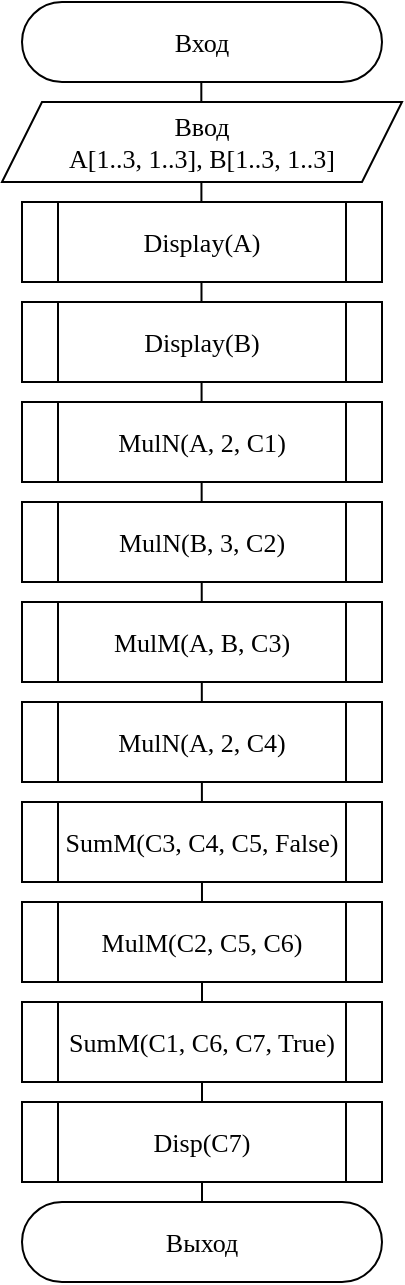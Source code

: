 <mxfile version="15.4.0" type="device" pages="5"><diagram id="T1srlYNLhLKwMxK7I_0T" name="Страница 1"><mxGraphModel dx="1221" dy="725" grid="1" gridSize="10" guides="1" tooltips="1" connect="1" arrows="1" fold="1" page="1" pageScale="1" pageWidth="827" pageHeight="1169" math="0" shadow="0"><root><mxCell id="0"/><mxCell id="1" parent="0"/><mxCell id="bblJ7WBKb9L6v-eYNk9N-48" value="Вход" style="rounded=1;whiteSpace=wrap;html=1;arcSize=50;fontFamily=Times New Roman;fontSize=13;" parent="1" vertex="1"><mxGeometry x="10" y="40" width="180" height="40" as="geometry"/></mxCell><mxCell id="p8sXaHLfGBQJ_tKBAujI-4" value="" style="endArrow=none;html=1;rounded=0;edgeStyle=orthogonalEdgeStyle;fontSize=13;fontFamily=Times New Roman;exitX=0.5;exitY=0;exitDx=0;exitDy=0;" parent="1" edge="1" source="A6gP1j1v9nG_7iPn_FkU-27"><mxGeometry width="50" height="50" relative="1" as="geometry"><mxPoint x="100" y="640" as="sourcePoint"/><mxPoint x="99.66" y="80" as="targetPoint"/><Array as="points"><mxPoint x="100" y="500"/></Array></mxGeometry></mxCell><mxCell id="bblJ7WBKb9L6v-eYNk9N-49" value="Ввод &lt;br style=&quot;font-size: 13px;&quot;&gt;A[1..3, 1..3], B[1..3, 1..3]" style="shape=parallelogram;perimeter=parallelogramPerimeter;whiteSpace=wrap;html=1;fixedSize=1;fontFamily=Times New Roman;fontSize=13;" parent="1" vertex="1"><mxGeometry y="90" width="200" height="40" as="geometry"/></mxCell><mxCell id="A6gP1j1v9nG_7iPn_FkU-14" value="Display(A)" style="shape=process;whiteSpace=wrap;html=1;backgroundOutline=1;rounded=0;fontFamily=Times New Roman;fontSize=13;" vertex="1" parent="1"><mxGeometry x="10" y="140" width="180" height="40" as="geometry"/></mxCell><mxCell id="A6gP1j1v9nG_7iPn_FkU-16" value="Display(B)" style="shape=process;whiteSpace=wrap;html=1;backgroundOutline=1;rounded=0;fontFamily=Times New Roman;fontSize=13;" vertex="1" parent="1"><mxGeometry x="10" y="190" width="180" height="40" as="geometry"/></mxCell><mxCell id="A6gP1j1v9nG_7iPn_FkU-18" value="&lt;span style=&quot;text-align: left; font-size: 13px;&quot;&gt;MulN&lt;/span&gt;(&lt;span style=&quot;text-align: left; font-size: 13px;&quot;&gt;A, 2, C1&lt;/span&gt;)" style="shape=process;whiteSpace=wrap;html=1;backgroundOutline=1;rounded=0;fontFamily=Times New Roman;fontSize=13;" vertex="1" parent="1"><mxGeometry x="10" y="240" width="180" height="40" as="geometry"/></mxCell><mxCell id="A6gP1j1v9nG_7iPn_FkU-19" value="&lt;span style=&quot;text-align: left; font-size: 13px;&quot;&gt;MulN(B, 3, C2)&lt;/span&gt;" style="shape=process;whiteSpace=wrap;html=1;backgroundOutline=1;rounded=0;fontFamily=Times New Roman;fontSize=13;" vertex="1" parent="1"><mxGeometry x="10" y="290" width="180" height="40" as="geometry"/></mxCell><mxCell id="A6gP1j1v9nG_7iPn_FkU-20" value="&lt;span style=&quot;text-align: left; font-size: 13px;&quot;&gt;MulM(A, B, C3)&lt;/span&gt;" style="shape=process;whiteSpace=wrap;html=1;backgroundOutline=1;rounded=0;fontFamily=Times New Roman;fontSize=13;" vertex="1" parent="1"><mxGeometry x="10" y="340" width="180" height="40" as="geometry"/></mxCell><mxCell id="A6gP1j1v9nG_7iPn_FkU-21" value="&lt;span style=&quot;text-align: left; font-size: 13px;&quot;&gt;MulN(A, 2, C4)&lt;/span&gt;" style="shape=process;whiteSpace=wrap;html=1;backgroundOutline=1;rounded=0;fontFamily=Times New Roman;fontSize=13;" vertex="1" parent="1"><mxGeometry x="10" y="390" width="180" height="40" as="geometry"/></mxCell><mxCell id="A6gP1j1v9nG_7iPn_FkU-22" value="&lt;span style=&quot;text-align: left; font-size: 13px;&quot;&gt;SumM(C3, C4, C5, False)&lt;/span&gt;" style="shape=process;whiteSpace=wrap;html=1;backgroundOutline=1;rounded=0;fontFamily=Times New Roman;fontSize=13;" vertex="1" parent="1"><mxGeometry x="10" y="440" width="180" height="40" as="geometry"/></mxCell><mxCell id="A6gP1j1v9nG_7iPn_FkU-23" value="&lt;span style=&quot;text-align: left; font-size: 13px;&quot;&gt;MulM(C2, C5, C6)&lt;/span&gt;" style="shape=process;whiteSpace=wrap;html=1;backgroundOutline=1;rounded=0;fontFamily=Times New Roman;fontSize=13;" vertex="1" parent="1"><mxGeometry x="10" y="490" width="180" height="40" as="geometry"/></mxCell><mxCell id="A6gP1j1v9nG_7iPn_FkU-25" value="&lt;span style=&quot;text-align: left; font-size: 13px;&quot;&gt;Disp(C7)&lt;/span&gt;" style="shape=process;whiteSpace=wrap;html=1;backgroundOutline=1;rounded=0;fontFamily=Times New Roman;fontSize=13;" vertex="1" parent="1"><mxGeometry x="10" y="590" width="180" height="40" as="geometry"/></mxCell><mxCell id="A6gP1j1v9nG_7iPn_FkU-26" value="&lt;span style=&quot;text-align: left; font-size: 13px;&quot;&gt;SumM(C1, C6, C7, True)&lt;/span&gt;" style="shape=process;whiteSpace=wrap;html=1;backgroundOutline=1;rounded=0;fontFamily=Times New Roman;fontSize=13;" vertex="1" parent="1"><mxGeometry x="10" y="540" width="180" height="40" as="geometry"/></mxCell><mxCell id="A6gP1j1v9nG_7iPn_FkU-27" value="Выход" style="rounded=1;whiteSpace=wrap;html=1;arcSize=50;fontFamily=Times New Roman;fontSize=13;" vertex="1" parent="1"><mxGeometry x="10" y="640" width="180" height="40" as="geometry"/></mxCell></root></mxGraphModel></diagram><diagram id="Fjx7kcr7BOt2xKtKB-9C" name="Страница 2"><mxGraphModel dx="716" dy="425" grid="1" gridSize="10" guides="1" tooltips="1" connect="1" arrows="1" fold="1" page="1" pageScale="1" pageWidth="827" pageHeight="1169" math="0" shadow="0"><root><mxCell id="_Z1ka95Ipk9bGr2-pL1a-0"/><mxCell id="_Z1ka95Ipk9bGr2-pL1a-1" parent="_Z1ka95Ipk9bGr2-pL1a-0"/><mxCell id="BhCysf0ng80VGT4hzfHQ-0" value="Вход&lt;br&gt;Disp(M)" style="rounded=1;whiteSpace=wrap;html=1;arcSize=50;fontFamily=Times New Roman;fontSize=14;" vertex="1" parent="_Z1ka95Ipk9bGr2-pL1a-1"><mxGeometry x="230" y="40" width="180" height="40" as="geometry"/></mxCell><mxCell id="BhCysf0ng80VGT4hzfHQ-1" value="" style="endArrow=none;html=1;rounded=0;edgeStyle=orthogonalEdgeStyle;fontSize=14;fontFamily=Times New Roman;exitX=0.5;exitY=0;exitDx=0;exitDy=0;" edge="1" parent="_Z1ka95Ipk9bGr2-pL1a-1" source="BhCysf0ng80VGT4hzfHQ-13"><mxGeometry width="50" height="50" relative="1" as="geometry"><mxPoint x="320" y="640" as="sourcePoint"/><mxPoint x="319.66" y="80" as="targetPoint"/><Array as="points"/></mxGeometry></mxCell><mxCell id="BhCysf0ng80VGT4hzfHQ-13" value="Выход&lt;br&gt;Disp(M)" style="rounded=1;whiteSpace=wrap;html=1;arcSize=50;fontFamily=Times New Roman;fontSize=14;" vertex="1" parent="_Z1ka95Ipk9bGr2-pL1a-1"><mxGeometry x="230" y="340" width="180" height="40" as="geometry"/></mxCell><mxCell id="TPFXMGRTKbUXdOUsBoA2-0" value="A1&lt;br&gt;I:=1; I&amp;lt;=3" style="shape=loopLimit;whiteSpace=wrap;html=1;rounded=0;strokeWidth=1;fontFamily=Times New Roman;fontSize=16;" vertex="1" parent="_Z1ka95Ipk9bGr2-pL1a-1"><mxGeometry x="230" y="90" width="180" height="40" as="geometry"/></mxCell><mxCell id="TPFXMGRTKbUXdOUsBoA2-1" value="A2&lt;br&gt;J:=1; J&amp;lt;=3" style="shape=loopLimit;whiteSpace=wrap;html=1;rounded=0;strokeWidth=1;fontFamily=Times New Roman;fontSize=16;" vertex="1" parent="_Z1ka95Ipk9bGr2-pL1a-1"><mxGeometry x="230" y="140" width="180" height="40" as="geometry"/></mxCell><mxCell id="TPFXMGRTKbUXdOUsBoA2-2" value="Вывод M[I,J]" style="shape=parallelogram;html=1;strokeWidth=1;perimeter=parallelogramPerimeter;whiteSpace=wrap;rounded=0;arcSize=12;size=0.141;fontFamily=Times New Roman;fontSize=16;" vertex="1" parent="_Z1ka95Ipk9bGr2-pL1a-1"><mxGeometry x="220" y="190" width="200" height="40" as="geometry"/></mxCell><mxCell id="o9r29zeacuDgx-ekLnyE-0" value="J:=J+1&lt;br&gt;A2" style="shape=loopLimit;whiteSpace=wrap;html=1;rounded=0;strokeWidth=1;direction=west;fontFamily=Times New Roman;fontSize=16;" vertex="1" parent="_Z1ka95Ipk9bGr2-pL1a-1"><mxGeometry x="230" y="240" width="180" height="40" as="geometry"/></mxCell><mxCell id="o9r29zeacuDgx-ekLnyE-1" value="I:=I+1&lt;br&gt;A1" style="shape=loopLimit;whiteSpace=wrap;html=1;rounded=0;strokeWidth=1;direction=west;fontFamily=Times New Roman;fontSize=16;" vertex="1" parent="_Z1ka95Ipk9bGr2-pL1a-1"><mxGeometry x="230" y="290" width="180" height="40" as="geometry"/></mxCell></root></mxGraphModel></diagram><diagram id="zHZZeqau9ucxgL1Wf6Zd" name="Страница 3"><mxGraphModel dx="593" dy="352" grid="1" gridSize="10" guides="1" tooltips="1" connect="1" arrows="1" fold="1" page="1" pageScale="1" pageWidth="827" pageHeight="1169" math="0" shadow="0"><root><mxCell id="oJ4IY3NuJJW8MsapwQ8y-0"/><mxCell id="oJ4IY3NuJJW8MsapwQ8y-1" parent="oJ4IY3NuJJW8MsapwQ8y-0"/><mxCell id="oFNgvDeAGIutEF36l9Ne-0" value="Вход&lt;br style=&quot;font-size: 13px;&quot;&gt;SumM(M1,M2,Result,isPlus)" style="rounded=1;whiteSpace=wrap;html=1;arcSize=50;fontFamily=Times New Roman;fontSize=13;" vertex="1" parent="oJ4IY3NuJJW8MsapwQ8y-1"><mxGeometry x="230" y="40" width="180" height="40" as="geometry"/></mxCell><mxCell id="oFNgvDeAGIutEF36l9Ne-1" value="" style="endArrow=none;html=1;rounded=0;edgeStyle=orthogonalEdgeStyle;fontSize=13;fontFamily=Times New Roman;exitX=0.5;exitY=0;exitDx=0;exitDy=0;" edge="1" parent="oJ4IY3NuJJW8MsapwQ8y-1" source="oFNgvDeAGIutEF36l9Ne-2"><mxGeometry width="50" height="50" relative="1" as="geometry"><mxPoint x="320" y="640" as="sourcePoint"/><mxPoint x="319.66" y="80" as="targetPoint"/><Array as="points"/></mxGeometry></mxCell><mxCell id="oFNgvDeAGIutEF36l9Ne-2" value="Выход&lt;br style=&quot;font-size: 13px;&quot;&gt;SumM(M1,M2,Result,isPlus)" style="rounded=1;whiteSpace=wrap;html=1;arcSize=50;fontFamily=Times New Roman;fontSize=13;" vertex="1" parent="oJ4IY3NuJJW8MsapwQ8y-1"><mxGeometry x="230" y="410" width="180" height="40" as="geometry"/></mxCell><mxCell id="oFNgvDeAGIutEF36l9Ne-3" value="A1&lt;br style=&quot;font-size: 13px;&quot;&gt;I:=1; I&amp;lt;=3" style="shape=loopLimit;whiteSpace=wrap;html=1;rounded=0;strokeWidth=1;fontFamily=Times New Roman;fontSize=13;" vertex="1" parent="oJ4IY3NuJJW8MsapwQ8y-1"><mxGeometry x="230" y="90" width="180" height="40" as="geometry"/></mxCell><mxCell id="oFNgvDeAGIutEF36l9Ne-4" value="A2&lt;br style=&quot;font-size: 13px;&quot;&gt;J:=1; J&amp;lt;=3" style="shape=loopLimit;whiteSpace=wrap;html=1;rounded=0;strokeWidth=1;fontFamily=Times New Roman;fontSize=13;" vertex="1" parent="oJ4IY3NuJJW8MsapwQ8y-1"><mxGeometry x="230" y="140" width="180" height="40" as="geometry"/></mxCell><mxCell id="oFNgvDeAGIutEF36l9Ne-6" value="J:=J+1&lt;br style=&quot;font-size: 13px;&quot;&gt;A2" style="shape=loopLimit;whiteSpace=wrap;html=1;rounded=0;strokeWidth=1;direction=west;fontFamily=Times New Roman;fontSize=13;" vertex="1" parent="oJ4IY3NuJJW8MsapwQ8y-1"><mxGeometry x="230" y="310" width="180" height="40" as="geometry"/></mxCell><mxCell id="oFNgvDeAGIutEF36l9Ne-7" value="I:=I+1&lt;br style=&quot;font-size: 13px;&quot;&gt;A1" style="shape=loopLimit;whiteSpace=wrap;html=1;rounded=0;strokeWidth=1;direction=west;fontFamily=Times New Roman;fontSize=13;" vertex="1" parent="oJ4IY3NuJJW8MsapwQ8y-1"><mxGeometry x="230" y="360" width="180" height="40" as="geometry"/></mxCell><mxCell id="oFNgvDeAGIutEF36l9Ne-9" value="isPlus" style="rhombus;whiteSpace=wrap;html=1;rounded=0;strokeWidth=1;fontFamily=Times New Roman;fontSize=13;" vertex="1" parent="oJ4IY3NuJJW8MsapwQ8y-1"><mxGeometry x="230" y="190" width="180" height="40" as="geometry"/></mxCell><mxCell id="oFNgvDeAGIutEF36l9Ne-12" value="Result[I, J]:= M1[I, J] + M2[I, J]" style="rounded=0;whiteSpace=wrap;html=1;fontSize=13;fontFamily=Times New Roman;" vertex="1" parent="oJ4IY3NuJJW8MsapwQ8y-1"><mxGeometry x="230" y="250" width="180" height="40" as="geometry"/></mxCell><mxCell id="oFNgvDeAGIutEF36l9Ne-13" value="Result[I, J]:= M1[I, J] - M2[I, J]" style="rounded=0;whiteSpace=wrap;html=1;fontSize=13;fontFamily=Times New Roman;" vertex="1" parent="oJ4IY3NuJJW8MsapwQ8y-1"><mxGeometry x="430" y="250" width="180" height="40" as="geometry"/></mxCell><mxCell id="oFNgvDeAGIutEF36l9Ne-14" value="" style="endArrow=openThin;html=1;fontFamily=Courier New;fontSize=13;endFill=0;exitX=1;exitY=0.5;exitDx=0;exitDy=0;rounded=0;edgeStyle=orthogonalEdgeStyle;entryX=0.5;entryY=0;entryDx=0;entryDy=0;" edge="1" parent="oJ4IY3NuJJW8MsapwQ8y-1" source="oFNgvDeAGIutEF36l9Ne-9" target="oFNgvDeAGIutEF36l9Ne-13"><mxGeometry width="50" height="50" relative="1" as="geometry"><mxPoint x="414" y="209.71" as="sourcePoint"/><mxPoint x="534" y="209.71" as="targetPoint"/><Array as="points"/></mxGeometry></mxCell><mxCell id="oFNgvDeAGIutEF36l9Ne-15" value="" style="endArrow=openThin;html=1;fontFamily=Courier New;fontSize=13;endFill=0;exitX=0.5;exitY=1;exitDx=0;exitDy=0;rounded=0;edgeStyle=orthogonalEdgeStyle;" edge="1" parent="oJ4IY3NuJJW8MsapwQ8y-1" source="oFNgvDeAGIutEF36l9Ne-13"><mxGeometry width="50" height="50" relative="1" as="geometry"><mxPoint x="460" y="379.71" as="sourcePoint"/><mxPoint x="320" y="300" as="targetPoint"/><Array as="points"><mxPoint x="520" y="300"/></Array></mxGeometry></mxCell><mxCell id="oFNgvDeAGIutEF36l9Ne-16" value="Нет" style="text;html=1;strokeColor=none;fillColor=none;align=center;verticalAlign=middle;whiteSpace=wrap;rounded=0;fontFamily=Times New Roman;fontSize=13;" vertex="1" parent="oJ4IY3NuJJW8MsapwQ8y-1"><mxGeometry x="410" y="190" width="40" height="20" as="geometry"/></mxCell><mxCell id="oFNgvDeAGIutEF36l9Ne-17" value="Да" style="text;html=1;strokeColor=none;fillColor=none;align=center;verticalAlign=middle;whiteSpace=wrap;rounded=0;fontFamily=Times New Roman;fontSize=13;" vertex="1" parent="oJ4IY3NuJJW8MsapwQ8y-1"><mxGeometry x="320" y="230" width="40" height="20" as="geometry"/></mxCell></root></mxGraphModel></diagram><diagram id="Ggy4hEQWzm97IZcih-bu" name="Страница 4"><mxGraphModel dx="865" dy="513" grid="1" gridSize="10" guides="1" tooltips="1" connect="1" arrows="1" fold="1" page="1" pageScale="1" pageWidth="827" pageHeight="1169" math="0" shadow="0"><root><mxCell id="pz2DYoiLwT1w0gI3ZgX1-0"/><mxCell id="pz2DYoiLwT1w0gI3ZgX1-1" parent="pz2DYoiLwT1w0gI3ZgX1-0"/><mxCell id="cn4orG6U2VRe4OQH30RW-0" value="Вход&lt;br style=&quot;font-size: 13px&quot;&gt;MulN(M, N, Result)" style="rounded=1;whiteSpace=wrap;html=1;arcSize=50;fontFamily=Times New Roman;fontSize=13;" vertex="1" parent="pz2DYoiLwT1w0gI3ZgX1-1"><mxGeometry x="230" y="40" width="180" height="40" as="geometry"/></mxCell><mxCell id="cn4orG6U2VRe4OQH30RW-1" value="" style="endArrow=none;html=1;rounded=0;edgeStyle=orthogonalEdgeStyle;fontSize=13;fontFamily=Times New Roman;exitX=0.5;exitY=0;exitDx=0;exitDy=0;" edge="1" parent="pz2DYoiLwT1w0gI3ZgX1-1" source="cn4orG6U2VRe4OQH30RW-2"><mxGeometry width="50" height="50" relative="1" as="geometry"><mxPoint x="320" y="640" as="sourcePoint"/><mxPoint x="319.66" y="80" as="targetPoint"/><Array as="points"/></mxGeometry></mxCell><mxCell id="cn4orG6U2VRe4OQH30RW-2" value="Выход&lt;br style=&quot;font-size: 13px&quot;&gt;MulN(M, N, Result)" style="rounded=1;whiteSpace=wrap;html=1;arcSize=50;fontFamily=Times New Roman;fontSize=13;" vertex="1" parent="pz2DYoiLwT1w0gI3ZgX1-1"><mxGeometry x="230" y="340" width="180" height="40" as="geometry"/></mxCell><mxCell id="cn4orG6U2VRe4OQH30RW-3" value="A1&lt;br style=&quot;font-size: 13px;&quot;&gt;I:=1; I&amp;lt;=3" style="shape=loopLimit;whiteSpace=wrap;html=1;rounded=0;strokeWidth=1;fontFamily=Times New Roman;fontSize=13;" vertex="1" parent="pz2DYoiLwT1w0gI3ZgX1-1"><mxGeometry x="230" y="90" width="180" height="40" as="geometry"/></mxCell><mxCell id="cn4orG6U2VRe4OQH30RW-4" value="A2&lt;br style=&quot;font-size: 13px;&quot;&gt;J:=1; J&amp;lt;=3" style="shape=loopLimit;whiteSpace=wrap;html=1;rounded=0;strokeWidth=1;fontFamily=Times New Roman;fontSize=13;" vertex="1" parent="pz2DYoiLwT1w0gI3ZgX1-1"><mxGeometry x="230" y="140" width="180" height="40" as="geometry"/></mxCell><mxCell id="cn4orG6U2VRe4OQH30RW-5" value="J:=J+1&lt;br style=&quot;font-size: 13px;&quot;&gt;A2" style="shape=loopLimit;whiteSpace=wrap;html=1;rounded=0;strokeWidth=1;direction=west;fontFamily=Times New Roman;fontSize=13;" vertex="1" parent="pz2DYoiLwT1w0gI3ZgX1-1"><mxGeometry x="230" y="240" width="180" height="40" as="geometry"/></mxCell><mxCell id="cn4orG6U2VRe4OQH30RW-6" value="I:=I+1&lt;br style=&quot;font-size: 13px;&quot;&gt;A1" style="shape=loopLimit;whiteSpace=wrap;html=1;rounded=0;strokeWidth=1;direction=west;fontFamily=Times New Roman;fontSize=13;" vertex="1" parent="pz2DYoiLwT1w0gI3ZgX1-1"><mxGeometry x="230" y="290" width="180" height="40" as="geometry"/></mxCell><mxCell id="cn4orG6U2VRe4OQH30RW-8" value="Result[I, J]:= M[I, J] * N" style="rounded=0;whiteSpace=wrap;html=1;fontSize=13;fontFamily=Times New Roman;" vertex="1" parent="pz2DYoiLwT1w0gI3ZgX1-1"><mxGeometry x="230" y="190" width="180" height="40" as="geometry"/></mxCell></root></mxGraphModel></diagram><diagram id="TpWLWdV2fZurriQ3SD02" name="Страница 5"><mxGraphModel dx="1038" dy="616" grid="1" gridSize="10" guides="1" tooltips="1" connect="1" arrows="1" fold="1" page="1" pageScale="1" pageWidth="827" pageHeight="1169" math="0" shadow="0"><root><mxCell id="qxQfpprS0DMUEb2gkDjI-0"/><mxCell id="qxQfpprS0DMUEb2gkDjI-1" parent="qxQfpprS0DMUEb2gkDjI-0"/><mxCell id="qxQfpprS0DMUEb2gkDjI-2" value="Вход&lt;br style=&quot;font-size: 13px&quot;&gt;MulM(M1, M2, Result)" style="rounded=1;whiteSpace=wrap;html=1;arcSize=50;fontFamily=Times New Roman;fontSize=13;" vertex="1" parent="qxQfpprS0DMUEb2gkDjI-1"><mxGeometry x="230" y="40" width="180" height="40" as="geometry"/></mxCell><mxCell id="qxQfpprS0DMUEb2gkDjI-3" value="" style="endArrow=none;html=1;rounded=0;edgeStyle=orthogonalEdgeStyle;fontSize=13;fontFamily=Times New Roman;exitX=0.5;exitY=0;exitDx=0;exitDy=0;" edge="1" parent="qxQfpprS0DMUEb2gkDjI-1" source="qxQfpprS0DMUEb2gkDjI-4"><mxGeometry width="50" height="50" relative="1" as="geometry"><mxPoint x="320" y="640" as="sourcePoint"/><mxPoint x="319.66" y="80" as="targetPoint"/><Array as="points"/></mxGeometry></mxCell><mxCell id="qxQfpprS0DMUEb2gkDjI-4" value="Выход&lt;br style=&quot;font-size: 13px&quot;&gt;MulM(M1, M2, Result)" style="rounded=1;whiteSpace=wrap;html=1;arcSize=50;fontFamily=Times New Roman;fontSize=13;" vertex="1" parent="qxQfpprS0DMUEb2gkDjI-1"><mxGeometry x="230" y="340" width="180" height="40" as="geometry"/></mxCell><mxCell id="qxQfpprS0DMUEb2gkDjI-5" value="A1&lt;br style=&quot;font-size: 13px;&quot;&gt;I:=1; I&amp;lt;=3" style="shape=loopLimit;whiteSpace=wrap;html=1;rounded=0;strokeWidth=1;fontFamily=Times New Roman;fontSize=13;" vertex="1" parent="qxQfpprS0DMUEb2gkDjI-1"><mxGeometry x="230" y="90" width="180" height="40" as="geometry"/></mxCell><mxCell id="qxQfpprS0DMUEb2gkDjI-6" value="A2&lt;br style=&quot;font-size: 13px;&quot;&gt;J:=1; J&amp;lt;=3" style="shape=loopLimit;whiteSpace=wrap;html=1;rounded=0;strokeWidth=1;fontFamily=Times New Roman;fontSize=13;" vertex="1" parent="qxQfpprS0DMUEb2gkDjI-1"><mxGeometry x="230" y="140" width="180" height="40" as="geometry"/></mxCell><mxCell id="qxQfpprS0DMUEb2gkDjI-7" value="J:=J+1&lt;br style=&quot;font-size: 13px;&quot;&gt;A2" style="shape=loopLimit;whiteSpace=wrap;html=1;rounded=0;strokeWidth=1;direction=west;fontFamily=Times New Roman;fontSize=13;" vertex="1" parent="qxQfpprS0DMUEb2gkDjI-1"><mxGeometry x="230" y="240" width="180" height="40" as="geometry"/></mxCell><mxCell id="qxQfpprS0DMUEb2gkDjI-8" value="I:=I+1&lt;br style=&quot;font-size: 13px;&quot;&gt;A1" style="shape=loopLimit;whiteSpace=wrap;html=1;rounded=0;strokeWidth=1;direction=west;fontFamily=Times New Roman;fontSize=13;" vertex="1" parent="qxQfpprS0DMUEb2gkDjI-1"><mxGeometry x="230" y="290" width="180" height="40" as="geometry"/></mxCell><mxCell id="qxQfpprS0DMUEb2gkDjI-9" value="Result[I, J]:= M[I, J] * N" style="rounded=0;whiteSpace=wrap;html=1;fontSize=13;fontFamily=Times New Roman;" vertex="1" parent="qxQfpprS0DMUEb2gkDjI-1"><mxGeometry x="230" y="190" width="180" height="40" as="geometry"/></mxCell><mxCell id="qxQfpprS0DMUEb2gkDjI-10" value="" style="strokeWidth=2;html=1;shape=mxgraph.flowchart.annotation_2;align=left;fontSize=10;rounded=0;fillColor=none;fontFamily=Times New Roman;" vertex="1" parent="qxQfpprS0DMUEb2gkDjI-1"><mxGeometry x="430.0" y="190" width="30" height="40" as="geometry"/></mxCell><mxCell id="qxQfpprS0DMUEb2gkDjI-11" value="" style="endArrow=none;dashed=1;html=1;fontSize=10;entryX=0;entryY=0.5;entryPerimeter=0;rounded=0;edgeStyle=orthogonalEdgeStyle;fontFamily=Times New Roman;" edge="1" target="qxQfpprS0DMUEb2gkDjI-10" parent="qxQfpprS0DMUEb2gkDjI-1"><mxGeometry width="50" height="50" relative="1" as="geometry"><mxPoint x="410" y="210" as="sourcePoint"/><mxPoint x="393.5" y="200" as="targetPoint"/></mxGeometry></mxCell><mxCell id="qxQfpprS0DMUEb2gkDjI-12" value="Result[I, J]:= M1[I, 1] * M2[1, J] + M1[I, 2] * M2[2, J] + M1[I, 3] * M2[3, J]" style="text;html=1;strokeColor=none;fillColor=none;align=left;verticalAlign=middle;whiteSpace=wrap;rounded=0;fontFamily=Times New Roman;fontSize=13;" vertex="1" parent="qxQfpprS0DMUEb2gkDjI-1"><mxGeometry x="460" y="190" width="240" height="40" as="geometry"/></mxCell></root></mxGraphModel></diagram></mxfile>